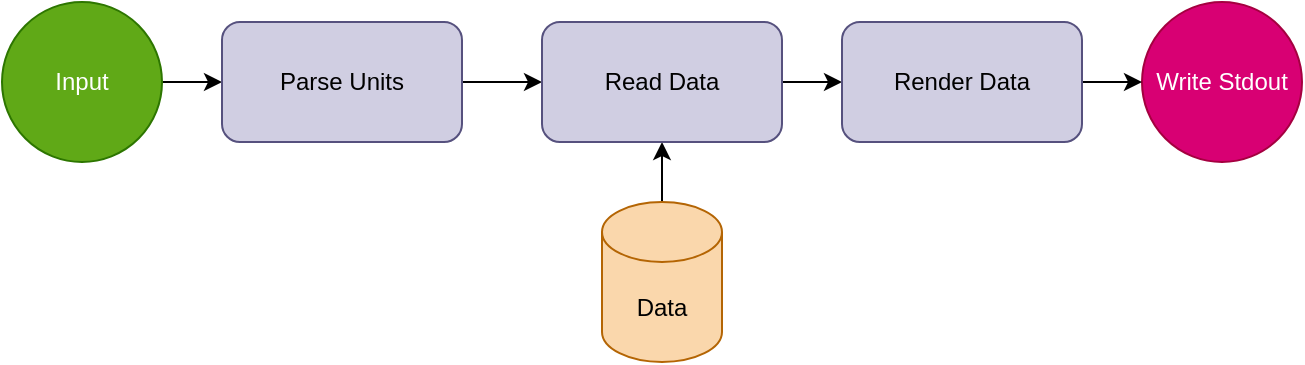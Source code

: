 <mxfile version="22.1.2" type="device">
  <diagram name="Page-1" id="CLTAs8Cq8VpJcCzs1Yes">
    <mxGraphModel dx="1187" dy="665" grid="1" gridSize="10" guides="1" tooltips="1" connect="1" arrows="1" fold="1" page="1" pageScale="1" pageWidth="1400" pageHeight="850" math="0" shadow="0">
      <root>
        <mxCell id="0" />
        <mxCell id="1" parent="0" />
        <mxCell id="RUgG04_Uxq4le6jQPdLN-8" style="edgeStyle=orthogonalEdgeStyle;rounded=0;orthogonalLoop=1;jettySize=auto;html=1;exitX=0.5;exitY=0;exitDx=0;exitDy=0;exitPerimeter=0;entryX=0.5;entryY=1;entryDx=0;entryDy=0;" edge="1" parent="1" source="RUgG04_Uxq4le6jQPdLN-1" target="RUgG04_Uxq4le6jQPdLN-6">
          <mxGeometry relative="1" as="geometry" />
        </mxCell>
        <mxCell id="RUgG04_Uxq4le6jQPdLN-1" value="Data" style="shape=cylinder3;whiteSpace=wrap;html=1;boundedLbl=1;backgroundOutline=1;size=15;fillColor=#fad7ac;strokeColor=#b46504;" vertex="1" parent="1">
          <mxGeometry x="470" y="290" width="60" height="80" as="geometry" />
        </mxCell>
        <mxCell id="RUgG04_Uxq4le6jQPdLN-5" style="edgeStyle=orthogonalEdgeStyle;rounded=0;orthogonalLoop=1;jettySize=auto;html=1;exitX=1;exitY=0.5;exitDx=0;exitDy=0;entryX=0;entryY=0.5;entryDx=0;entryDy=0;" edge="1" parent="1" source="RUgG04_Uxq4le6jQPdLN-2" target="RUgG04_Uxq4le6jQPdLN-4">
          <mxGeometry relative="1" as="geometry" />
        </mxCell>
        <mxCell id="RUgG04_Uxq4le6jQPdLN-2" value="Input" style="ellipse;whiteSpace=wrap;html=1;aspect=fixed;fillColor=#60a917;fontColor=#ffffff;strokeColor=#2D7600;" vertex="1" parent="1">
          <mxGeometry x="170" y="190" width="80" height="80" as="geometry" />
        </mxCell>
        <mxCell id="RUgG04_Uxq4le6jQPdLN-3" value="Write Stdout" style="ellipse;whiteSpace=wrap;html=1;aspect=fixed;fillColor=#d80073;fontColor=#ffffff;strokeColor=#A50040;" vertex="1" parent="1">
          <mxGeometry x="740" y="190" width="80" height="80" as="geometry" />
        </mxCell>
        <mxCell id="RUgG04_Uxq4le6jQPdLN-7" style="edgeStyle=orthogonalEdgeStyle;rounded=0;orthogonalLoop=1;jettySize=auto;html=1;exitX=1;exitY=0.5;exitDx=0;exitDy=0;entryX=0;entryY=0.5;entryDx=0;entryDy=0;" edge="1" parent="1" source="RUgG04_Uxq4le6jQPdLN-4" target="RUgG04_Uxq4le6jQPdLN-6">
          <mxGeometry relative="1" as="geometry" />
        </mxCell>
        <mxCell id="RUgG04_Uxq4le6jQPdLN-4" value="Parse Units" style="rounded=1;whiteSpace=wrap;html=1;fillColor=#d0cee2;strokeColor=#56517e;" vertex="1" parent="1">
          <mxGeometry x="280" y="200" width="120" height="60" as="geometry" />
        </mxCell>
        <mxCell id="RUgG04_Uxq4le6jQPdLN-10" style="edgeStyle=orthogonalEdgeStyle;rounded=0;orthogonalLoop=1;jettySize=auto;html=1;exitX=1;exitY=0.5;exitDx=0;exitDy=0;" edge="1" parent="1" source="RUgG04_Uxq4le6jQPdLN-6" target="RUgG04_Uxq4le6jQPdLN-9">
          <mxGeometry relative="1" as="geometry" />
        </mxCell>
        <mxCell id="RUgG04_Uxq4le6jQPdLN-6" value="Read Data" style="rounded=1;whiteSpace=wrap;html=1;fillColor=#d0cee2;strokeColor=#56517e;" vertex="1" parent="1">
          <mxGeometry x="440" y="200" width="120" height="60" as="geometry" />
        </mxCell>
        <mxCell id="RUgG04_Uxq4le6jQPdLN-11" style="edgeStyle=orthogonalEdgeStyle;rounded=0;orthogonalLoop=1;jettySize=auto;html=1;exitX=1;exitY=0.5;exitDx=0;exitDy=0;entryX=0;entryY=0.5;entryDx=0;entryDy=0;" edge="1" parent="1" source="RUgG04_Uxq4le6jQPdLN-9" target="RUgG04_Uxq4le6jQPdLN-3">
          <mxGeometry relative="1" as="geometry" />
        </mxCell>
        <mxCell id="RUgG04_Uxq4le6jQPdLN-9" value="Render Data" style="rounded=1;whiteSpace=wrap;html=1;fillColor=#d0cee2;strokeColor=#56517e;" vertex="1" parent="1">
          <mxGeometry x="590" y="200" width="120" height="60" as="geometry" />
        </mxCell>
      </root>
    </mxGraphModel>
  </diagram>
</mxfile>
